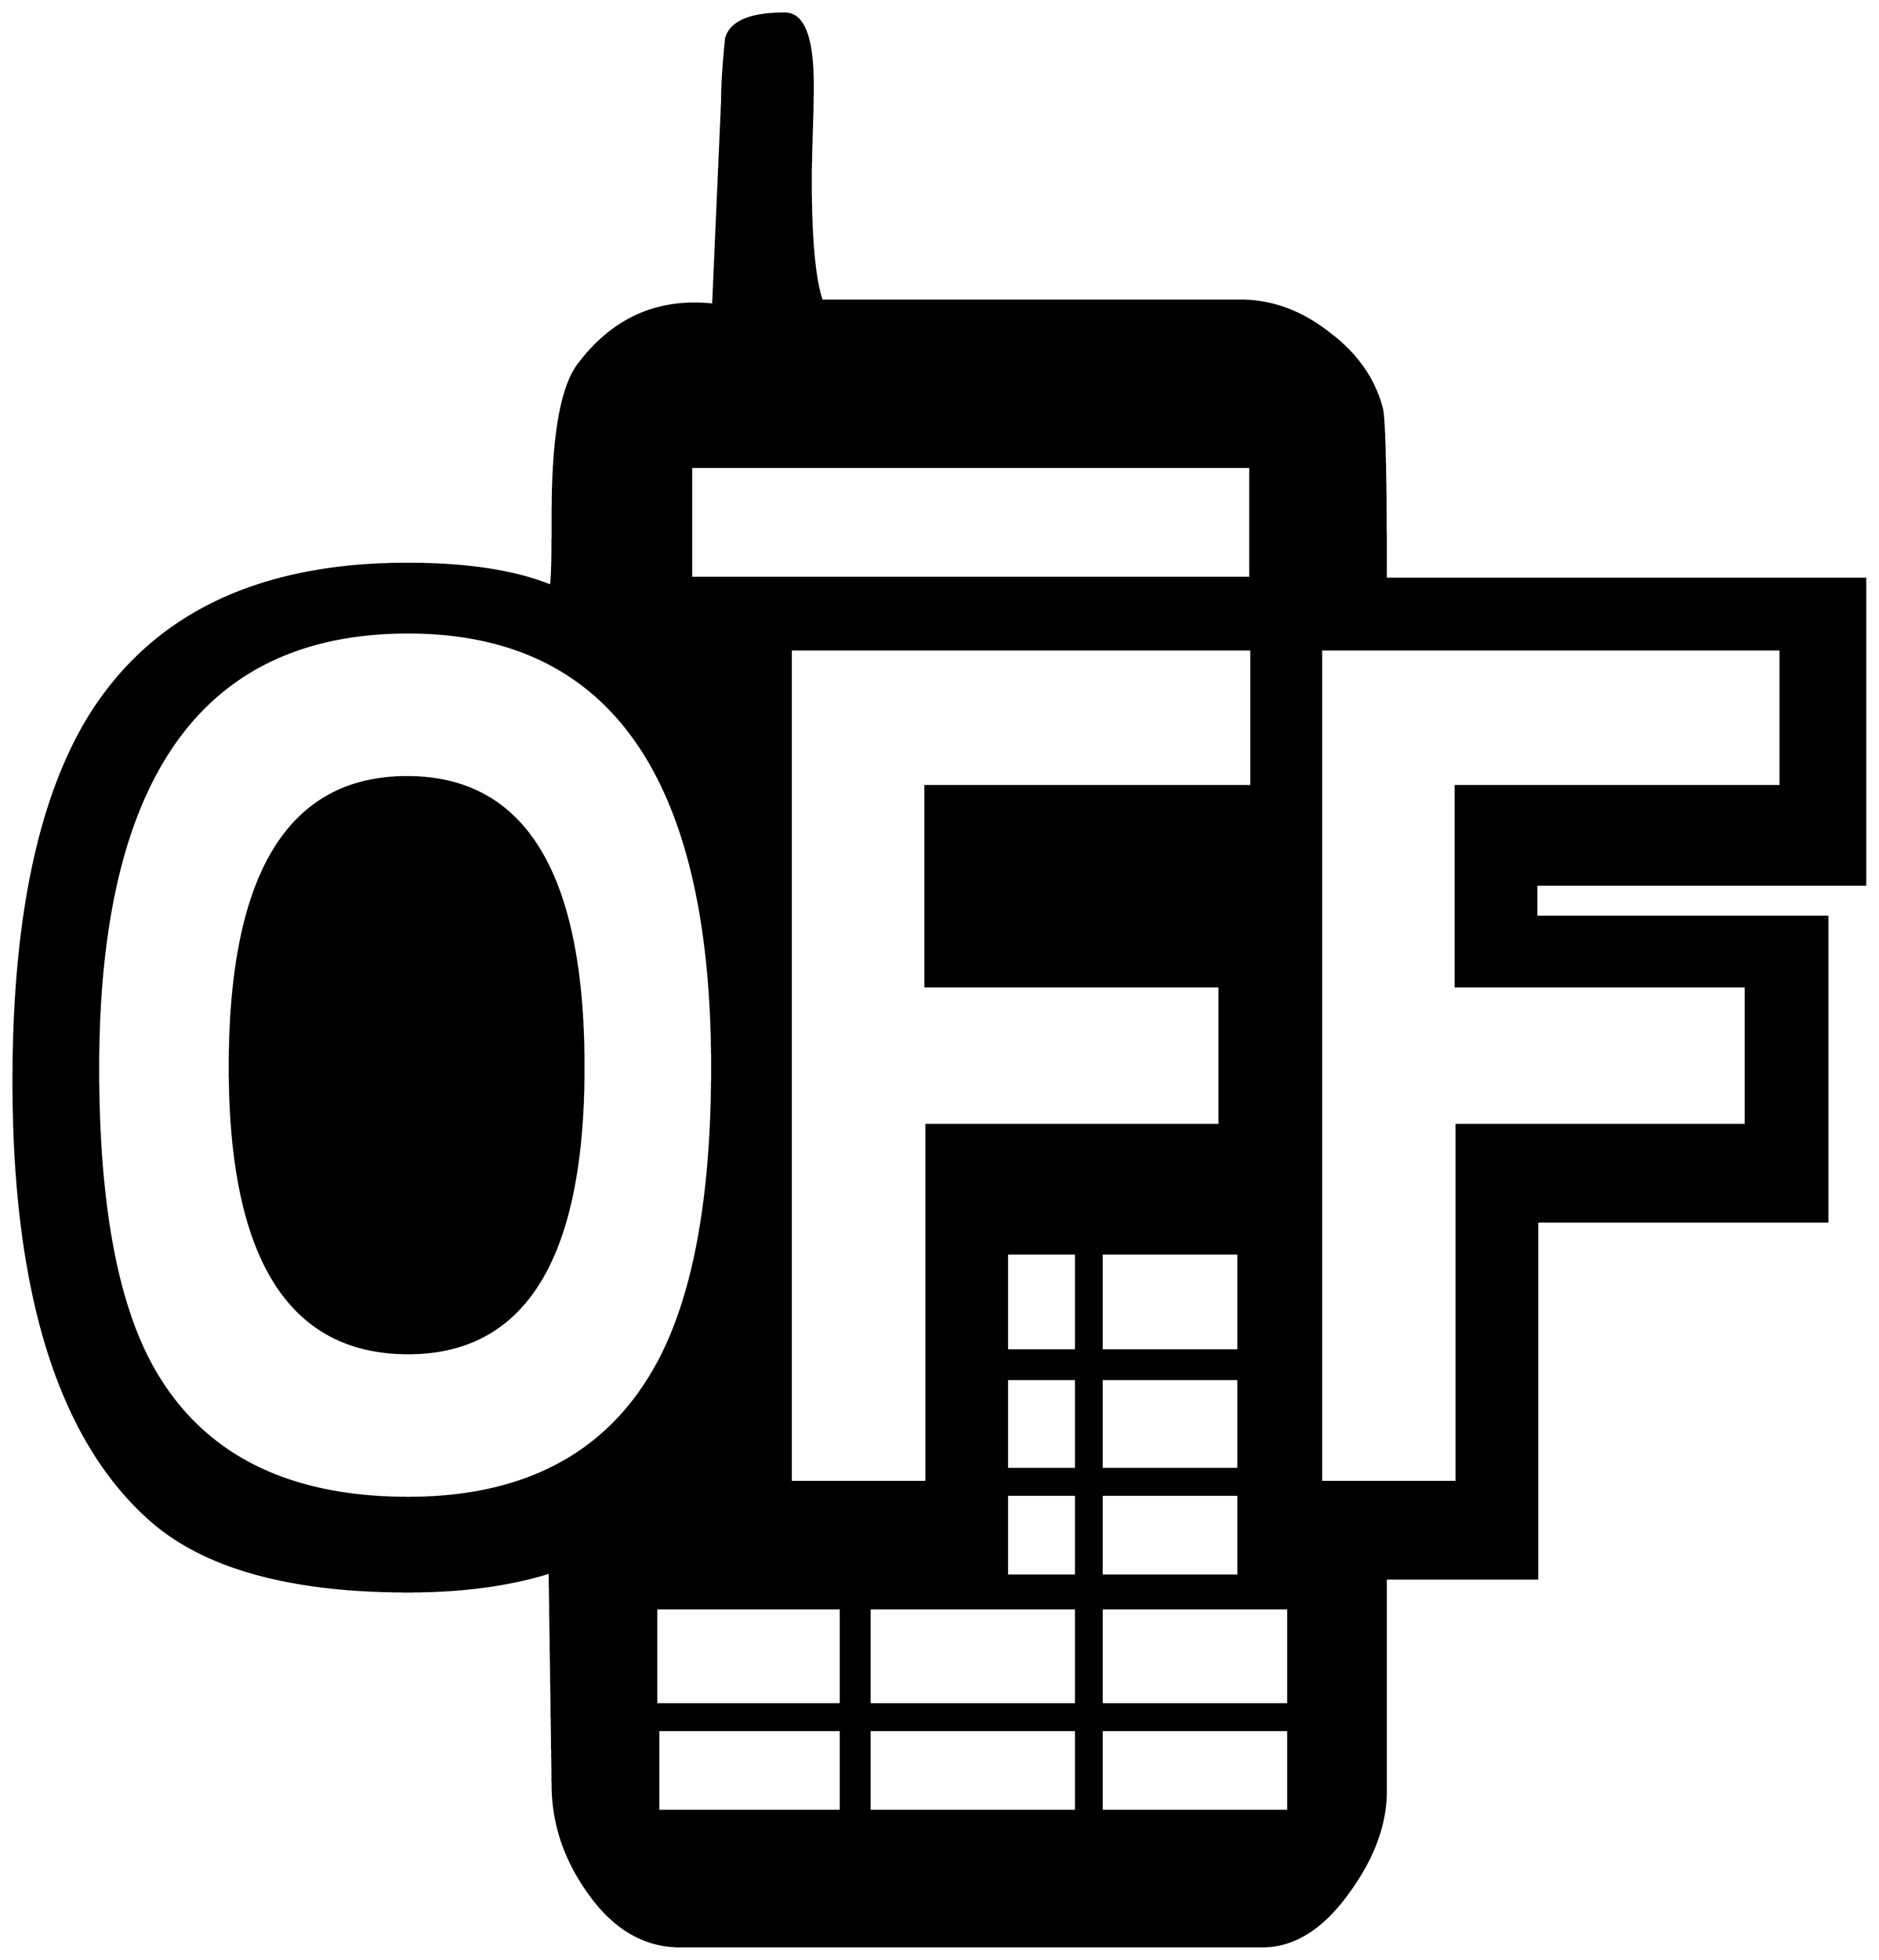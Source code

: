 


\begin{tikzpicture}[y=0.80pt, x=0.80pt, yscale=-1.0, xscale=1.0, inner sep=0pt, outer sep=0pt]
\begin{scope}[shift={(100.0,1723.0)},nonzero rule]
  \path[draw=.,fill=.,line width=1.600pt] (1940.0,-695.0) --
    (1610.0,-695.0) -- (1610.0,-663.0) -- (1902.0,-663.0) --
    (1902.0,-357.0) -- (1611.0,-357.0) -- (1611.0,1.0) --
    (1459.0,1.0) -- (1459.0,214.0) .. controls (1459.0,247.333)
    and (1446.667,281.0) .. (1422.0,315.0) .. controls
    (1396.0,351.667) and (1367.0,370.0) .. (1335.0,370.0) --
    (751.0,370.0) .. controls (715.0,370.0) and (684.333,352.0) ..
    (659.0,316.0) .. controls (635.667,283.333) and (623.667,248.333) ..
    (623.0,211.0) -- (620.0,-5.0) .. controls (579.333,7.667) and
    (532.0,14.0) .. (478.0,14.0) .. controls (358.667,14.0) and
    (272.0,-10.333) .. (218.0,-59.0) .. controls (127.333,-140.333)
    and (82.0,-286.667) .. (82.0,-498.0) .. controls (82.0,-658.0)
    and (107.0,-779.333) .. (157.0,-862.0) .. controls
    (220.333,-965.333) and (327.0,-1017.0) .. (477.0,-1017.0) ..
    controls (537.0,-1017.0) and (585.0,-1009.667) ..
    (621.0,-995.0) .. controls (622.333,-997.667) and
    (623.0,-1021.667) .. (623.0,-1067.0) .. controls
    (623.0,-1144.333) and (631.667,-1194.333) .. (649.0,-1217.0) ..
    controls (683.667,-1263.0) and (728.667,-1283.0) ..
    (784.0,-1277.0) .. controls (786.0,-1322.333) and
    (789.0,-1390.333) .. (793.0,-1481.0) .. controls
    (793.0,-1497.0) and (794.333,-1518.0) .. (797.0,-1544.0) ..
    controls (801.667,-1560.667) and (821.333,-1569.0) ..
    (856.0,-1569.0) .. controls (874.667,-1569.0) and
    (884.0,-1545.0) .. (884.0,-1497.0) .. controls
    (884.0,-1486.333) and (883.667,-1470.333) .. (883.0,-1449.0) ..
    controls (882.333,-1428.333) and (882.0,-1412.667) ..
    (882.0,-1402.0) .. controls (882.0,-1343.333) and
    (885.667,-1303.0) .. (893.0,-1281.0) -- (1313.0,-1281.0) ..
    controls (1344.333,-1281.0) and (1373.667,-1270.333) ..
    (1401.0,-1249.0) .. controls (1429.0,-1228.333) and
    (1447.0,-1203.0) .. (1455.0,-1173.0) .. controls
    (1457.667,-1163.0) and (1459.0,-1106.0) .. (1459.0,-1002.0) --
    (1940.0,-1002.0) -- (1940.0,-695.0) -- cycle(1855.0,-794.0)
    -- (1855.0,-931.0) -- (1394.0,-931.0) -- (1394.0,-96.0) --
    (1530.0,-96.0) -- (1530.0,-454.0) -- (1820.0,-454.0) --
    (1820.0,-593.0) -- (1529.0,-593.0) -- (1529.0,-794.0) --
    (1855.0,-794.0) -- cycle(1323.0,-1003.0) -- (1323.0,-1114.0)
    -- (762.0,-1114.0) -- (762.0,-1003.0) -- (1323.0,-1003.0) --
    cycle(1324.0,-794.0) -- (1324.0,-931.0) -- (862.0,-931.0) --
    (862.0,-96.0) -- (998.0,-96.0) -- (998.0,-454.0) --
    (1292.0,-454.0) -- (1292.0,-593.0) -- (997.0,-593.0) --
    (997.0,-794.0) -- (1324.0,-794.0) -- cycle(1311.0,-228.0) --
    (1311.0,-325.0) -- (1174.0,-325.0) -- (1174.0,-228.0) --
    (1311.0,-228.0) -- cycle(1311.0,-109.0) -- (1311.0,-199.0)
    -- (1174.0,-199.0) -- (1174.0,-109.0) -- (1311.0,-109.0) --
    cycle(1148.0,-228.0) -- (1148.0,-325.0) -- (1079.0,-325.0)
    -- (1079.0,-228.0) -- (1148.0,-228.0) -- cycle(1311.0,-2.0)
    -- (1311.0,-83.0) -- (1174.0,-83.0) -- (1174.0,-2.0) --
    (1311.0,-2.0) -- cycle(1148.0,-109.0) -- (1148.0,-199.0) --
    (1079.0,-199.0) -- (1079.0,-109.0) -- (1148.0,-109.0) --
    cycle(1361.0,127.0) -- (1361.0,31.0) -- (1174.0,31.0) --
    (1174.0,127.0) -- (1361.0,127.0) -- cycle(1148.0,-2.0) --
    (1148.0,-83.0) -- (1079.0,-83.0) -- (1079.0,-2.0) --
    (1148.0,-2.0) -- cycle(1361.0,234.0) -- (1361.0,153.0) --
    (1174.0,153.0) -- (1174.0,234.0) -- (1361.0,234.0) --
    cycle(783.0,-512.0) .. controls (783.0,-802.667) and
    (681.333,-948.0) .. (478.0,-948.0) .. controls (270.667,-948.0)
    and (167.0,-802.333) .. (167.0,-511.0) .. controls
    (167.0,-377.0) and (185.0,-277.333) .. (221.0,-212.0) ..
    controls (269.667,-124.0) and (355.333,-80.0) .. (478.0,-80.0)
    .. controls (596.667,-80.0) and (680.333,-125.333) ..
    (729.0,-216.0) .. controls (765.0,-283.333) and (783.0,-382.0)
    .. (783.0,-512.0) -- cycle(1148.0,127.0) -- (1148.0,31.0) --
    (941.0,31.0) -- (941.0,127.0) -- (1148.0,127.0) --
    cycle(1148.0,234.0) -- (1148.0,153.0) -- (941.0,153.0) --
    (941.0,234.0) -- (1148.0,234.0) -- cycle(912.0,127.0) --
    (912.0,31.0) -- (727.0,31.0) -- (727.0,127.0) --
    (912.0,127.0) -- cycle(912.0,234.0) -- (912.0,153.0) --
    (729.0,153.0) -- (729.0,234.0) -- (912.0,234.0) --
    cycle(654.0,-512.0) .. controls (654.0,-320.667) and
    (595.333,-225.0) .. (478.0,-225.0) .. controls (358.667,-225.0)
    and (299.0,-320.667) .. (299.0,-512.0) .. controls
    (299.0,-706.0) and (358.333,-803.0) .. (477.0,-803.0) ..
    controls (595.0,-803.0) and (654.0,-706.0) .. (654.0,-512.0)
    -- cycle;
\end{scope}

\end{tikzpicture}

